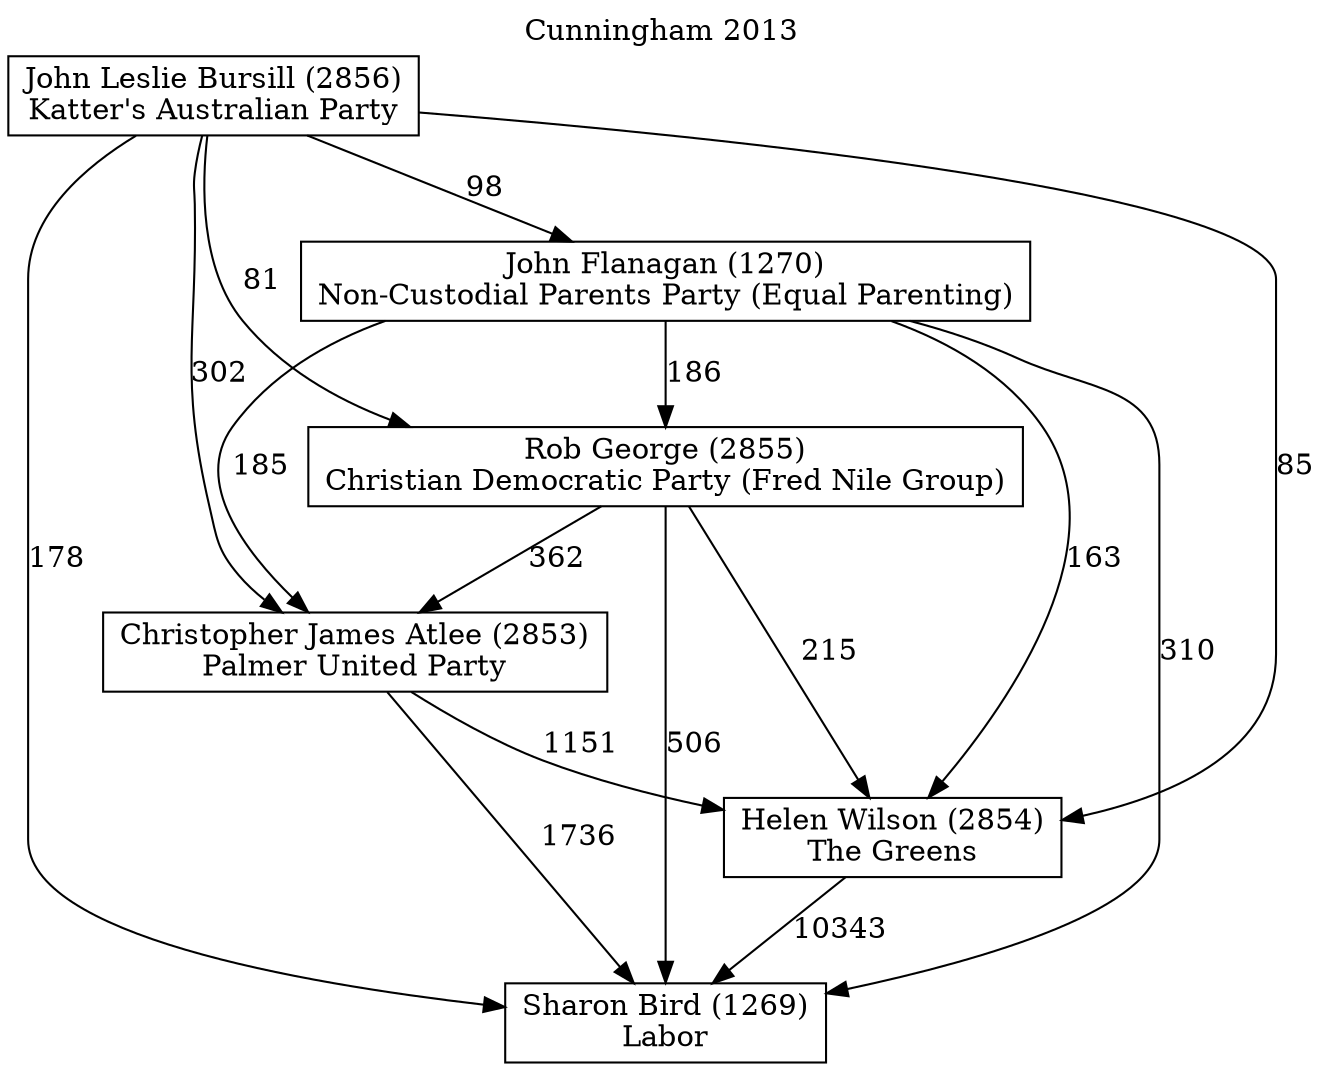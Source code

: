 // House preference flow
digraph "Sharon Bird (1269)_Cunningham_2013" {
	graph [label="Cunningham 2013" labelloc=t mclimit=10]
	node [shape=box]
	"Sharon Bird (1269)" [label="Sharon Bird (1269)
Labor"]
	"Helen Wilson (2854)" [label="Helen Wilson (2854)
The Greens"]
	"Christopher James Atlee (2853)" [label="Christopher James Atlee (2853)
Palmer United Party"]
	"Rob George (2855)" [label="Rob George (2855)
Christian Democratic Party (Fred Nile Group)"]
	"John Flanagan (1270)" [label="John Flanagan (1270)
Non-Custodial Parents Party (Equal Parenting)"]
	"John Leslie Bursill (2856)" [label="John Leslie Bursill (2856)
Katter's Australian Party"]
	"Helen Wilson (2854)" -> "Sharon Bird (1269)" [label=10343]
	"Christopher James Atlee (2853)" -> "Helen Wilson (2854)" [label=1151]
	"Rob George (2855)" -> "Christopher James Atlee (2853)" [label=362]
	"John Flanagan (1270)" -> "Rob George (2855)" [label=186]
	"John Leslie Bursill (2856)" -> "John Flanagan (1270)" [label=98]
	"Christopher James Atlee (2853)" -> "Sharon Bird (1269)" [label=1736]
	"Rob George (2855)" -> "Sharon Bird (1269)" [label=506]
	"John Flanagan (1270)" -> "Sharon Bird (1269)" [label=310]
	"John Leslie Bursill (2856)" -> "Sharon Bird (1269)" [label=178]
	"John Leslie Bursill (2856)" -> "Rob George (2855)" [label=81]
	"John Flanagan (1270)" -> "Christopher James Atlee (2853)" [label=185]
	"John Leslie Bursill (2856)" -> "Christopher James Atlee (2853)" [label=302]
	"Rob George (2855)" -> "Helen Wilson (2854)" [label=215]
	"John Flanagan (1270)" -> "Helen Wilson (2854)" [label=163]
	"John Leslie Bursill (2856)" -> "Helen Wilson (2854)" [label=85]
}
